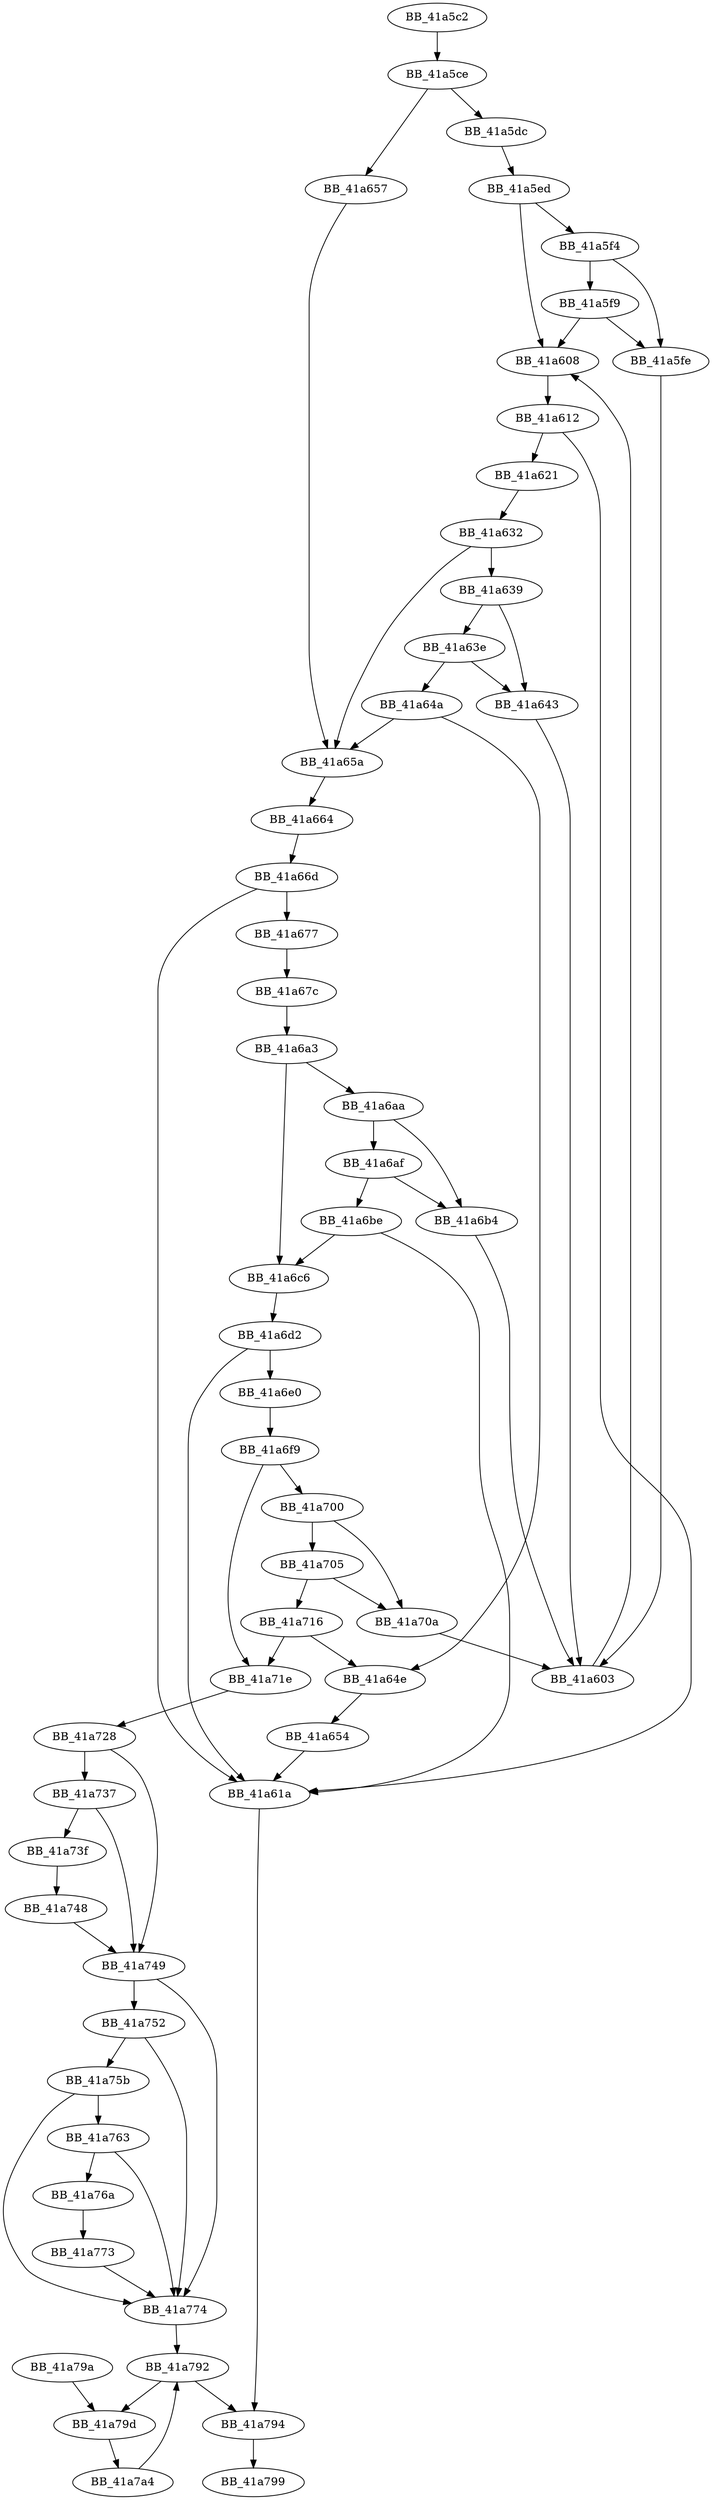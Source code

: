 DiGraph _setlocale{
BB_41a5c2->BB_41a5ce
BB_41a5ce->BB_41a5dc
BB_41a5ce->BB_41a657
BB_41a5dc->BB_41a5ed
BB_41a5ed->BB_41a5f4
BB_41a5ed->BB_41a608
BB_41a5f4->BB_41a5f9
BB_41a5f4->BB_41a5fe
BB_41a5f9->BB_41a5fe
BB_41a5f9->BB_41a608
BB_41a5fe->BB_41a603
BB_41a603->BB_41a608
BB_41a608->BB_41a612
BB_41a612->BB_41a61a
BB_41a612->BB_41a621
BB_41a61a->BB_41a794
BB_41a621->BB_41a632
BB_41a632->BB_41a639
BB_41a632->BB_41a65a
BB_41a639->BB_41a63e
BB_41a639->BB_41a643
BB_41a63e->BB_41a643
BB_41a63e->BB_41a64a
BB_41a643->BB_41a603
BB_41a64a->BB_41a64e
BB_41a64a->BB_41a65a
BB_41a64e->BB_41a654
BB_41a654->BB_41a61a
BB_41a657->BB_41a65a
BB_41a65a->BB_41a664
BB_41a664->BB_41a66d
BB_41a66d->BB_41a61a
BB_41a66d->BB_41a677
BB_41a677->BB_41a67c
BB_41a67c->BB_41a6a3
BB_41a6a3->BB_41a6aa
BB_41a6a3->BB_41a6c6
BB_41a6aa->BB_41a6af
BB_41a6aa->BB_41a6b4
BB_41a6af->BB_41a6b4
BB_41a6af->BB_41a6be
BB_41a6b4->BB_41a603
BB_41a6be->BB_41a61a
BB_41a6be->BB_41a6c6
BB_41a6c6->BB_41a6d2
BB_41a6d2->BB_41a61a
BB_41a6d2->BB_41a6e0
BB_41a6e0->BB_41a6f9
BB_41a6f9->BB_41a700
BB_41a6f9->BB_41a71e
BB_41a700->BB_41a705
BB_41a700->BB_41a70a
BB_41a705->BB_41a70a
BB_41a705->BB_41a716
BB_41a70a->BB_41a603
BB_41a716->BB_41a64e
BB_41a716->BB_41a71e
BB_41a71e->BB_41a728
BB_41a728->BB_41a737
BB_41a728->BB_41a749
BB_41a737->BB_41a73f
BB_41a737->BB_41a749
BB_41a73f->BB_41a748
BB_41a748->BB_41a749
BB_41a749->BB_41a752
BB_41a749->BB_41a774
BB_41a752->BB_41a75b
BB_41a752->BB_41a774
BB_41a75b->BB_41a763
BB_41a75b->BB_41a774
BB_41a763->BB_41a76a
BB_41a763->BB_41a774
BB_41a76a->BB_41a773
BB_41a773->BB_41a774
BB_41a774->BB_41a792
BB_41a792->BB_41a794
BB_41a792->BB_41a79d
BB_41a794->BB_41a799
BB_41a79a->BB_41a79d
BB_41a79d->BB_41a7a4
BB_41a7a4->BB_41a792
}

